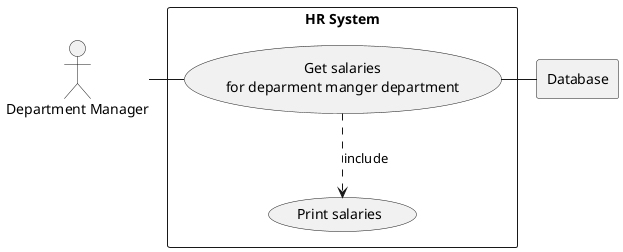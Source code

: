 @startuml

actor Manger as "Department Manager"

rectangle Database

rectangle "HR System" {
    usecase UC4 as "Get salaries
    for deparment manger department"

    usecase UCa as "Print salaries"

    Manger - UC4
    UC4 ..> UCa : include
    UC4 - Database
}

@enduml